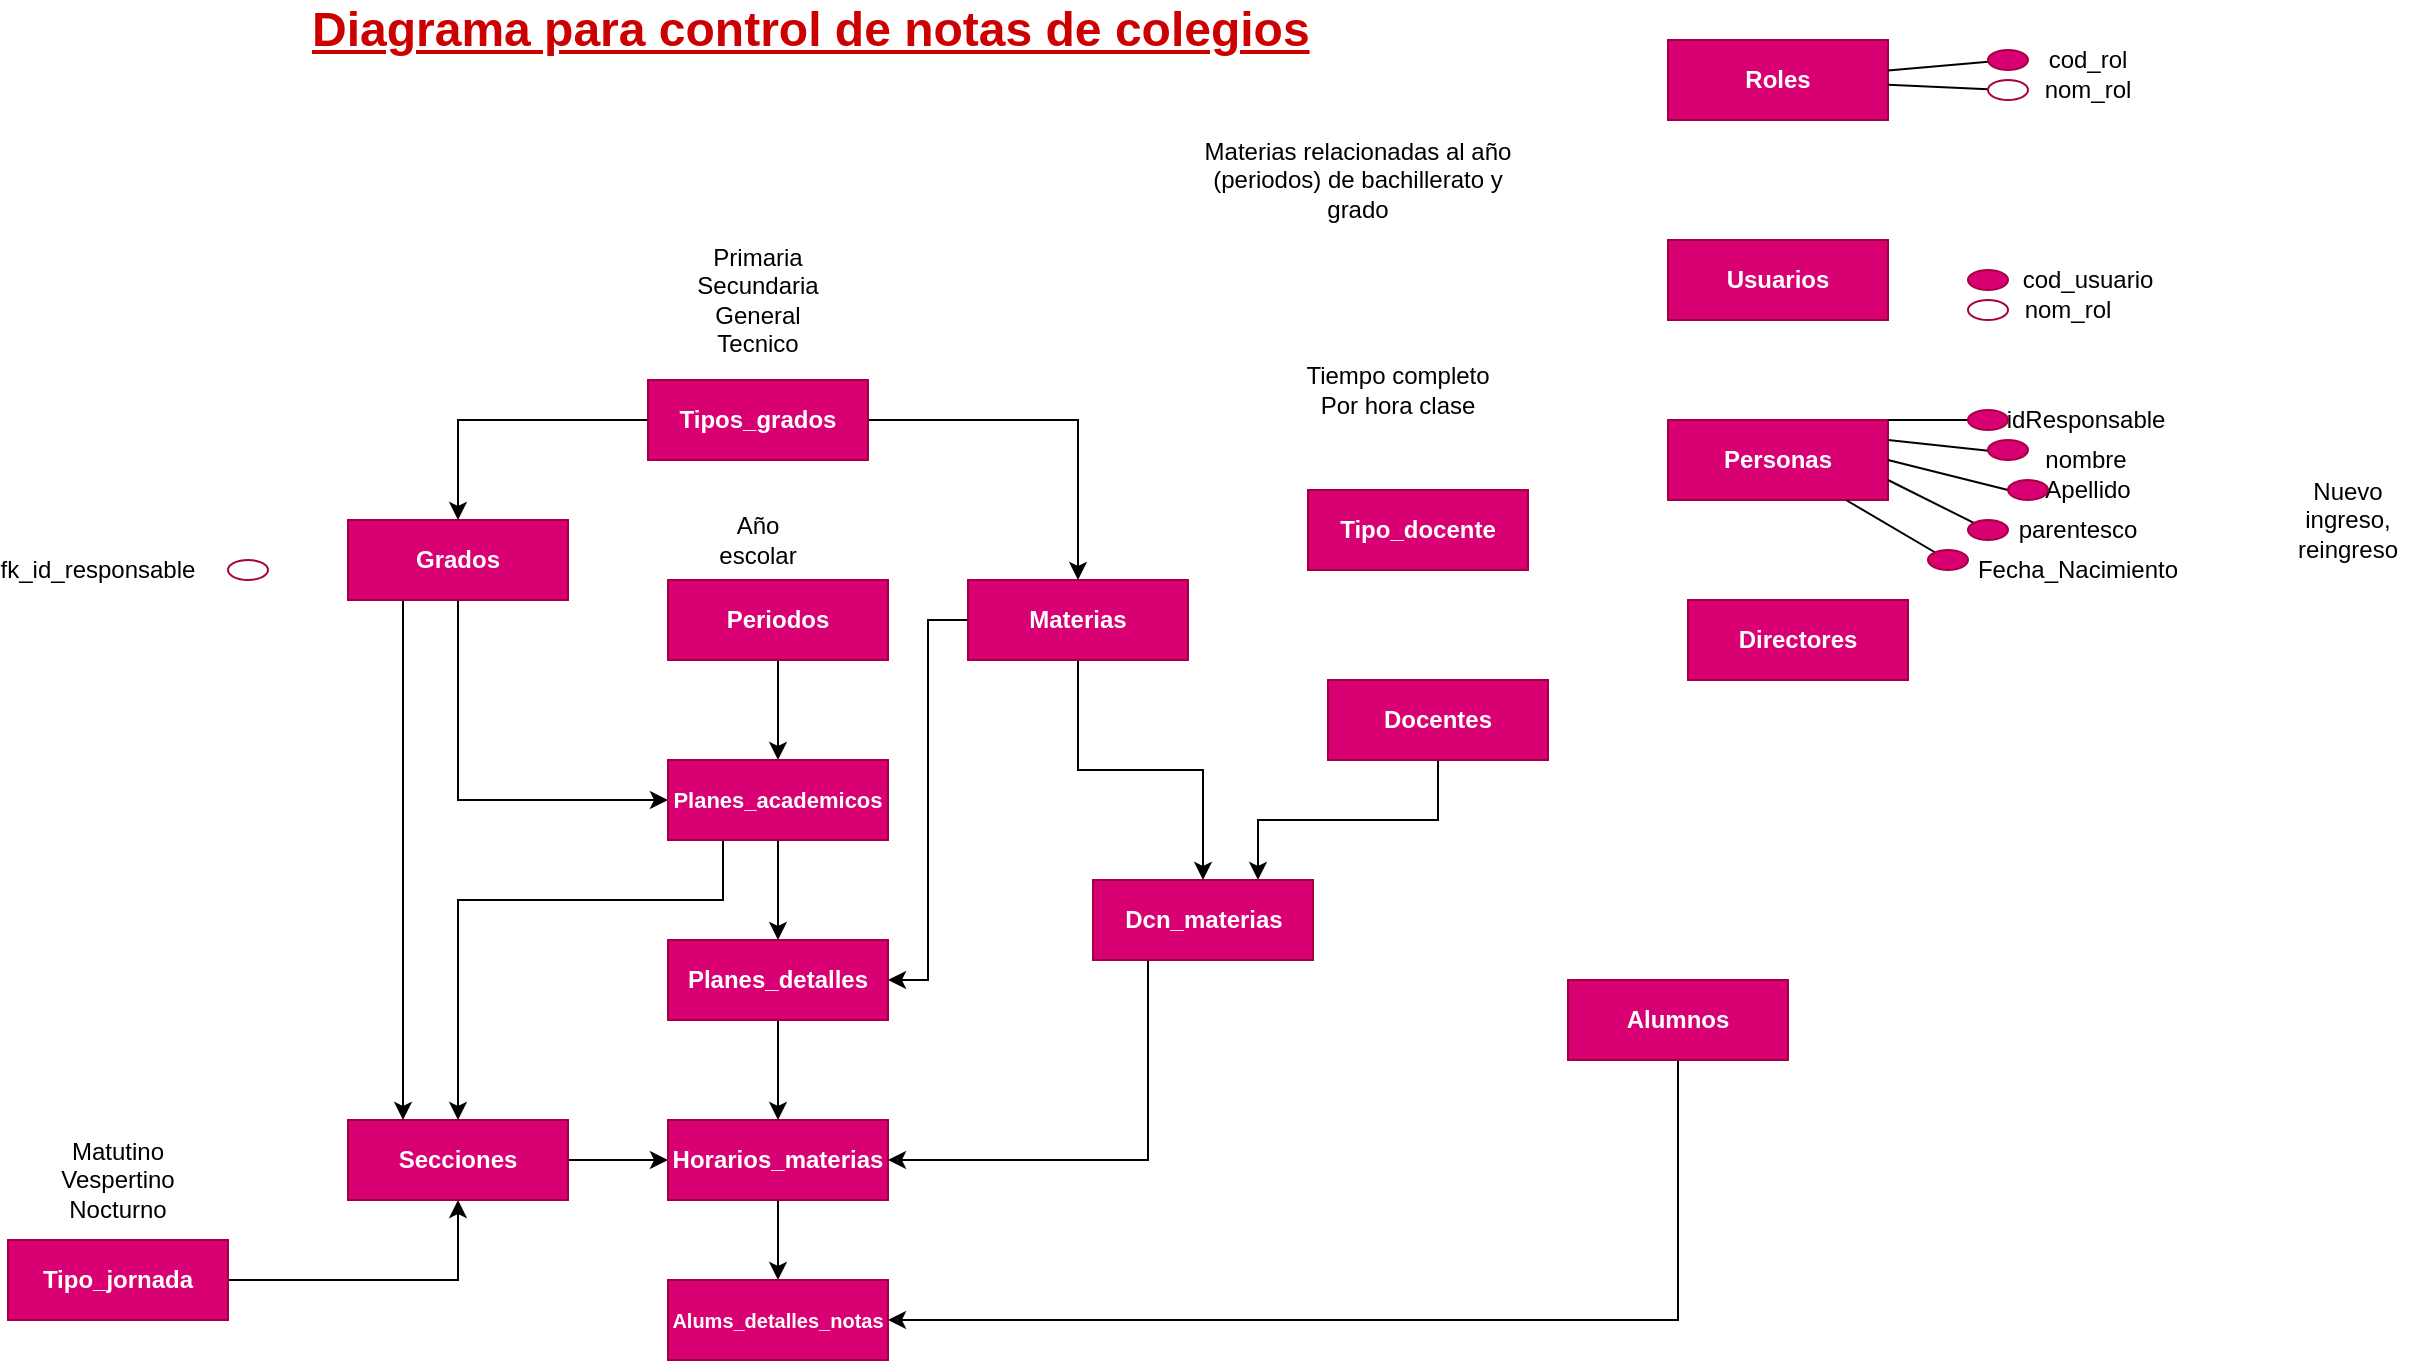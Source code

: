 <mxfile version="13.6.3" type="github">
  <diagram id="Z3SUOvgA0qH0jcRV_NoC" name="General">
    <mxGraphModel dx="1587" dy="572" grid="1" gridSize="10" guides="1" tooltips="1" connect="1" arrows="1" fold="1" page="1" pageScale="1" pageWidth="850" pageHeight="1100" math="0" shadow="0">
      <root>
        <mxCell id="0" />
        <mxCell id="1" parent="0" />
        <mxCell id="4XaMbFRDXjhc7i4ORzib-2" value="Usuarios" style="rounded=0;whiteSpace=wrap;html=1;fillColor=#d80073;strokeColor=#A50040;fontColor=#ffffff;fontStyle=1" parent="1" vertex="1">
          <mxGeometry x="580" y="140" width="110" height="40" as="geometry" />
        </mxCell>
        <mxCell id="b8lKw-kGKd8MyjRBLvb2-25" value="Roles" style="rounded=0;whiteSpace=wrap;html=1;fillColor=#d80073;strokeColor=#A50040;fontColor=#ffffff;fontStyle=1" parent="1" vertex="1">
          <mxGeometry x="580" y="40" width="110" height="40" as="geometry" />
        </mxCell>
        <mxCell id="b8lKw-kGKd8MyjRBLvb2-35" value="Personas" style="rounded=0;whiteSpace=wrap;html=1;fillColor=#d80073;strokeColor=#A50040;fontColor=#ffffff;fontStyle=1" parent="1" vertex="1">
          <mxGeometry x="580" y="230" width="110" height="40" as="geometry" />
        </mxCell>
        <mxCell id="b8lKw-kGKd8MyjRBLvb2-42" value="" style="group" parent="1" vertex="1" connectable="0">
          <mxGeometry x="740" y="45" width="20" height="10" as="geometry" />
        </mxCell>
        <mxCell id="b8lKw-kGKd8MyjRBLvb2-43" value="cod_rol" style="text;html=1;strokeColor=none;fillColor=none;align=center;verticalAlign=middle;whiteSpace=wrap;rounded=0;" parent="1" vertex="1">
          <mxGeometry x="770" y="40" width="40" height="20" as="geometry" />
        </mxCell>
        <mxCell id="b8lKw-kGKd8MyjRBLvb2-80" value="" style="edgeStyle=none;rounded=0;sketch=0;orthogonalLoop=1;jettySize=auto;html=1;shadow=0;endArrow=none;endFill=0;fontSize=10;" parent="1" source="b8lKw-kGKd8MyjRBLvb2-44" target="b8lKw-kGKd8MyjRBLvb2-25" edge="1">
          <mxGeometry relative="1" as="geometry" />
        </mxCell>
        <mxCell id="b8lKw-kGKd8MyjRBLvb2-44" value="" style="ellipse;whiteSpace=wrap;html=1;strokeColor=#A50040;fontColor=#ffffff;fillColor=#FFFFFF;" parent="1" vertex="1">
          <mxGeometry x="740" y="60" width="20" height="10" as="geometry" />
        </mxCell>
        <mxCell id="b8lKw-kGKd8MyjRBLvb2-46" value="nom_rol" style="text;html=1;strokeColor=none;fillColor=none;align=center;verticalAlign=middle;whiteSpace=wrap;rounded=0;" parent="1" vertex="1">
          <mxGeometry x="770" y="55" width="40" height="20" as="geometry" />
        </mxCell>
        <mxCell id="GyppBiyQgEA9VhqEIzXW-10" style="edgeStyle=orthogonalEdgeStyle;rounded=0;orthogonalLoop=1;jettySize=auto;html=1;exitX=0.5;exitY=1;exitDx=0;exitDy=0;entryX=0.75;entryY=0;entryDx=0;entryDy=0;" edge="1" parent="1" source="b8lKw-kGKd8MyjRBLvb2-47" target="GyppBiyQgEA9VhqEIzXW-7">
          <mxGeometry relative="1" as="geometry" />
        </mxCell>
        <mxCell id="b8lKw-kGKd8MyjRBLvb2-47" value="Docentes" style="rounded=0;whiteSpace=wrap;html=1;fillColor=#d80073;strokeColor=#A50040;fontColor=#ffffff;fontStyle=1" parent="1" vertex="1">
          <mxGeometry x="410" y="360" width="110" height="40" as="geometry" />
        </mxCell>
        <mxCell id="GyppBiyQgEA9VhqEIzXW-22" style="edgeStyle=orthogonalEdgeStyle;rounded=0;orthogonalLoop=1;jettySize=auto;html=1;entryX=1;entryY=0.5;entryDx=0;entryDy=0;fontSize=11;fontColor=#CC0000;exitX=0.5;exitY=1;exitDx=0;exitDy=0;" edge="1" parent="1" source="b8lKw-kGKd8MyjRBLvb2-48" target="GyppBiyQgEA9VhqEIzXW-19">
          <mxGeometry relative="1" as="geometry" />
        </mxCell>
        <mxCell id="b8lKw-kGKd8MyjRBLvb2-48" value="Alumnos" style="rounded=0;whiteSpace=wrap;html=1;fillColor=#d80073;strokeColor=#A50040;fontColor=#ffffff;fontStyle=1" parent="1" vertex="1">
          <mxGeometry x="530" y="510" width="110" height="40" as="geometry" />
        </mxCell>
        <mxCell id="b8lKw-kGKd8MyjRBLvb2-49" value="Directores" style="rounded=0;whiteSpace=wrap;html=1;fillColor=#d80073;strokeColor=#A50040;fontColor=#ffffff;fontStyle=1" parent="1" vertex="1">
          <mxGeometry x="590" y="320" width="110" height="40" as="geometry" />
        </mxCell>
        <mxCell id="b8lKw-kGKd8MyjRBLvb2-79" value="" style="rounded=0;orthogonalLoop=1;jettySize=auto;html=1;fontSize=10;sketch=0;shadow=0;endArrow=none;endFill=0;" parent="1" source="b8lKw-kGKd8MyjRBLvb2-52" target="b8lKw-kGKd8MyjRBLvb2-25" edge="1">
          <mxGeometry relative="1" as="geometry" />
        </mxCell>
        <mxCell id="b8lKw-kGKd8MyjRBLvb2-52" value="" style="ellipse;whiteSpace=wrap;html=1;strokeColor=#A50040;fontColor=#ffffff;fillColor=#d80073;" parent="1" vertex="1">
          <mxGeometry x="740" y="45" width="20" height="10" as="geometry" />
        </mxCell>
        <mxCell id="b8lKw-kGKd8MyjRBLvb2-61" value="cod_usuario" style="text;html=1;strokeColor=none;fillColor=none;align=center;verticalAlign=middle;whiteSpace=wrap;rounded=0;" parent="1" vertex="1">
          <mxGeometry x="760" y="150" width="60" height="20" as="geometry" />
        </mxCell>
        <mxCell id="b8lKw-kGKd8MyjRBLvb2-62" value="" style="ellipse;whiteSpace=wrap;html=1;strokeColor=#A50040;fontColor=#ffffff;fillColor=#d80073;" parent="1" vertex="1">
          <mxGeometry x="730" y="155" width="20" height="10" as="geometry" />
        </mxCell>
        <mxCell id="b8lKw-kGKd8MyjRBLvb2-63" value="" style="ellipse;whiteSpace=wrap;html=1;strokeColor=#A50040;fontColor=#ffffff;fillColor=#FFFFFF;" parent="1" vertex="1">
          <mxGeometry x="730" y="170" width="20" height="10" as="geometry" />
        </mxCell>
        <mxCell id="b8lKw-kGKd8MyjRBLvb2-64" value="nom_rol" style="text;html=1;strokeColor=none;fillColor=none;align=center;verticalAlign=middle;whiteSpace=wrap;rounded=0;" parent="1" vertex="1">
          <mxGeometry x="740" y="165" width="80" height="20" as="geometry" />
        </mxCell>
        <mxCell id="NR2YaWxbIULWB_psVSaY-26" style="edgeStyle=orthogonalEdgeStyle;rounded=0;orthogonalLoop=1;jettySize=auto;html=1;entryX=1;entryY=0.5;entryDx=0;entryDy=0;fontSize=12;" parent="1" source="b8lKw-kGKd8MyjRBLvb2-65" target="NR2YaWxbIULWB_psVSaY-25" edge="1">
          <mxGeometry relative="1" as="geometry" />
        </mxCell>
        <mxCell id="GyppBiyQgEA9VhqEIzXW-9" style="edgeStyle=orthogonalEdgeStyle;rounded=0;orthogonalLoop=1;jettySize=auto;html=1;exitX=0.5;exitY=1;exitDx=0;exitDy=0;entryX=0.5;entryY=0;entryDx=0;entryDy=0;" edge="1" parent="1" source="b8lKw-kGKd8MyjRBLvb2-65" target="GyppBiyQgEA9VhqEIzXW-7">
          <mxGeometry relative="1" as="geometry" />
        </mxCell>
        <mxCell id="b8lKw-kGKd8MyjRBLvb2-65" value="Materias" style="rounded=0;whiteSpace=wrap;html=1;fillColor=#d80073;strokeColor=#A50040;fontColor=#ffffff;fontStyle=1" parent="1" vertex="1">
          <mxGeometry x="230" y="310" width="110" height="40" as="geometry" />
        </mxCell>
        <mxCell id="NR2YaWxbIULWB_psVSaY-22" style="edgeStyle=orthogonalEdgeStyle;rounded=0;orthogonalLoop=1;jettySize=auto;html=1;exitX=0.5;exitY=1;exitDx=0;exitDy=0;entryX=0.5;entryY=0;entryDx=0;entryDy=0;fontSize=12;" parent="1" source="b8lKw-kGKd8MyjRBLvb2-66" target="NR2YaWxbIULWB_psVSaY-19" edge="1">
          <mxGeometry relative="1" as="geometry" />
        </mxCell>
        <mxCell id="b8lKw-kGKd8MyjRBLvb2-66" value="Periodos" style="rounded=0;whiteSpace=wrap;html=1;fillColor=#d80073;strokeColor=#A50040;fontColor=#ffffff;fontStyle=1" parent="1" vertex="1">
          <mxGeometry x="80" y="310" width="110" height="40" as="geometry" />
        </mxCell>
        <mxCell id="b8lKw-kGKd8MyjRBLvb2-68" value="Materias relacionadas al año (periodos) de bachillerato y grado" style="text;html=1;strokeColor=none;fillColor=none;align=center;verticalAlign=middle;whiteSpace=wrap;rounded=0;" parent="1" vertex="1">
          <mxGeometry x="340" y="100" width="170" height="20" as="geometry" />
        </mxCell>
        <mxCell id="b8lKw-kGKd8MyjRBLvb2-72" value="Año escolar" style="text;html=1;strokeColor=none;fillColor=none;align=center;verticalAlign=middle;whiteSpace=wrap;rounded=0;" parent="1" vertex="1">
          <mxGeometry x="105" y="280" width="40" height="20" as="geometry" />
        </mxCell>
        <mxCell id="GyppBiyQgEA9VhqEIzXW-6" style="edgeStyle=orthogonalEdgeStyle;rounded=0;orthogonalLoop=1;jettySize=auto;html=1;exitX=1;exitY=0.5;exitDx=0;exitDy=0;entryX=0;entryY=0.5;entryDx=0;entryDy=0;" edge="1" parent="1" source="b8lKw-kGKd8MyjRBLvb2-74" target="NR2YaWxbIULWB_psVSaY-3">
          <mxGeometry relative="1" as="geometry" />
        </mxCell>
        <mxCell id="b8lKw-kGKd8MyjRBLvb2-74" value="Secciones" style="rounded=0;whiteSpace=wrap;html=1;fillColor=#d80073;strokeColor=#A50040;fontColor=#ffffff;fontStyle=1" parent="1" vertex="1">
          <mxGeometry x="-80" y="580" width="110" height="40" as="geometry" />
        </mxCell>
        <mxCell id="NR2YaWxbIULWB_psVSaY-20" style="edgeStyle=orthogonalEdgeStyle;rounded=0;orthogonalLoop=1;jettySize=auto;html=1;exitX=0.5;exitY=1;exitDx=0;exitDy=0;entryX=0;entryY=0.5;entryDx=0;entryDy=0;fontSize=12;" parent="1" source="b8lKw-kGKd8MyjRBLvb2-75" target="NR2YaWxbIULWB_psVSaY-19" edge="1">
          <mxGeometry relative="1" as="geometry" />
        </mxCell>
        <mxCell id="GyppBiyQgEA9VhqEIzXW-1" style="edgeStyle=orthogonalEdgeStyle;rounded=0;orthogonalLoop=1;jettySize=auto;html=1;exitX=0.25;exitY=1;exitDx=0;exitDy=0;entryX=0.25;entryY=0;entryDx=0;entryDy=0;" edge="1" parent="1" source="b8lKw-kGKd8MyjRBLvb2-75" target="b8lKw-kGKd8MyjRBLvb2-74">
          <mxGeometry relative="1" as="geometry" />
        </mxCell>
        <mxCell id="b8lKw-kGKd8MyjRBLvb2-75" value="Grados" style="rounded=0;whiteSpace=wrap;html=1;fillColor=#d80073;strokeColor=#A50040;fontColor=#ffffff;fontStyle=1" parent="1" vertex="1">
          <mxGeometry x="-80" y="280" width="110" height="40" as="geometry" />
        </mxCell>
        <mxCell id="NR2YaWxbIULWB_psVSaY-11" style="edgeStyle=orthogonalEdgeStyle;rounded=0;orthogonalLoop=1;jettySize=auto;html=1;entryX=0.5;entryY=0;entryDx=0;entryDy=0;" parent="1" source="b8lKw-kGKd8MyjRBLvb2-77" target="b8lKw-kGKd8MyjRBLvb2-65" edge="1">
          <mxGeometry relative="1" as="geometry" />
        </mxCell>
        <mxCell id="NR2YaWxbIULWB_psVSaY-12" style="edgeStyle=orthogonalEdgeStyle;rounded=0;orthogonalLoop=1;jettySize=auto;html=1;" parent="1" source="b8lKw-kGKd8MyjRBLvb2-77" target="b8lKw-kGKd8MyjRBLvb2-75" edge="1">
          <mxGeometry relative="1" as="geometry" />
        </mxCell>
        <mxCell id="b8lKw-kGKd8MyjRBLvb2-77" value="Tipos_grados" style="rounded=0;whiteSpace=wrap;html=1;fillColor=#d80073;strokeColor=#A50040;fontColor=#ffffff;fontStyle=1" parent="1" vertex="1">
          <mxGeometry x="70" y="210" width="110" height="40" as="geometry" />
        </mxCell>
        <mxCell id="b8lKw-kGKd8MyjRBLvb2-78" value="Primaria&lt;br&gt;Secundaria&lt;br&gt;General&lt;br&gt;Tecnico&lt;br&gt;" style="text;html=1;strokeColor=none;fillColor=none;align=center;verticalAlign=middle;whiteSpace=wrap;rounded=0;" parent="1" vertex="1">
          <mxGeometry x="105" y="150" width="40" height="40" as="geometry" />
        </mxCell>
        <mxCell id="GyppBiyQgEA9VhqEIzXW-26" style="edgeStyle=orthogonalEdgeStyle;rounded=0;orthogonalLoop=1;jettySize=auto;html=1;exitX=0.5;exitY=1;exitDx=0;exitDy=0;fontSize=11;fontColor=#CC0000;" edge="1" parent="1" source="NR2YaWxbIULWB_psVSaY-3" target="GyppBiyQgEA9VhqEIzXW-19">
          <mxGeometry relative="1" as="geometry">
            <mxPoint x="135" y="680" as="targetPoint" />
          </mxGeometry>
        </mxCell>
        <mxCell id="NR2YaWxbIULWB_psVSaY-3" value="Horarios_materias" style="rounded=0;whiteSpace=wrap;html=1;fillColor=#d80073;strokeColor=#A50040;fontColor=#ffffff;fontStyle=1" parent="1" vertex="1">
          <mxGeometry x="80" y="580" width="110" height="40" as="geometry" />
        </mxCell>
        <mxCell id="GyppBiyQgEA9VhqEIzXW-17" value="" style="edgeStyle=orthogonalEdgeStyle;rounded=0;orthogonalLoop=1;jettySize=auto;html=1;" edge="1" parent="1" source="NR2YaWxbIULWB_psVSaY-4" target="b8lKw-kGKd8MyjRBLvb2-74">
          <mxGeometry relative="1" as="geometry" />
        </mxCell>
        <mxCell id="NR2YaWxbIULWB_psVSaY-4" value="Tipo_jornada" style="rounded=0;whiteSpace=wrap;html=1;fillColor=#d80073;strokeColor=#A50040;fontColor=#ffffff;fontStyle=1" parent="1" vertex="1">
          <mxGeometry x="-250" y="640" width="110" height="40" as="geometry" />
        </mxCell>
        <mxCell id="NR2YaWxbIULWB_psVSaY-5" value="Matutino&lt;br&gt;Vespertino&lt;br&gt;Nocturno" style="text;html=1;strokeColor=none;fillColor=none;align=center;verticalAlign=middle;whiteSpace=wrap;rounded=0;" parent="1" vertex="1">
          <mxGeometry x="-215" y="600" width="40" height="20" as="geometry" />
        </mxCell>
        <mxCell id="NR2YaWxbIULWB_psVSaY-16" value="Tipo_docente" style="rounded=0;whiteSpace=wrap;html=1;fillColor=#d80073;strokeColor=#A50040;fontColor=#ffffff;fontStyle=1" parent="1" vertex="1">
          <mxGeometry x="400" y="265" width="110" height="40" as="geometry" />
        </mxCell>
        <mxCell id="NR2YaWxbIULWB_psVSaY-17" value="Tiempo completo&lt;br&gt;Por hora clase" style="text;html=1;strokeColor=none;fillColor=none;align=center;verticalAlign=middle;whiteSpace=wrap;rounded=0;fontSize=12;" parent="1" vertex="1">
          <mxGeometry x="370" y="200" width="150" height="30" as="geometry" />
        </mxCell>
        <mxCell id="NR2YaWxbIULWB_psVSaY-18" value="Nuevo ingreso, reingreso" style="text;html=1;strokeColor=none;fillColor=none;align=center;verticalAlign=middle;whiteSpace=wrap;rounded=0;fontSize=12;" parent="1" vertex="1">
          <mxGeometry x="880" y="270" width="80" height="20" as="geometry" />
        </mxCell>
        <mxCell id="NR2YaWxbIULWB_psVSaY-27" value="" style="edgeStyle=orthogonalEdgeStyle;rounded=0;orthogonalLoop=1;jettySize=auto;html=1;fontSize=12;" parent="1" source="NR2YaWxbIULWB_psVSaY-19" target="NR2YaWxbIULWB_psVSaY-25" edge="1">
          <mxGeometry relative="1" as="geometry" />
        </mxCell>
        <mxCell id="GyppBiyQgEA9VhqEIzXW-3" style="edgeStyle=orthogonalEdgeStyle;rounded=0;orthogonalLoop=1;jettySize=auto;html=1;exitX=0.25;exitY=1;exitDx=0;exitDy=0;entryX=0.5;entryY=0;entryDx=0;entryDy=0;" edge="1" parent="1" source="NR2YaWxbIULWB_psVSaY-19" target="b8lKw-kGKd8MyjRBLvb2-74">
          <mxGeometry relative="1" as="geometry">
            <Array as="points">
              <mxPoint x="108" y="470" />
              <mxPoint x="-25" y="470" />
            </Array>
          </mxGeometry>
        </mxCell>
        <mxCell id="NR2YaWxbIULWB_psVSaY-19" value="Planes_academicos" style="rounded=0;whiteSpace=wrap;html=1;fillColor=#d80073;strokeColor=#A50040;fontColor=#ffffff;fontStyle=1;fontSize=11;" parent="1" vertex="1">
          <mxGeometry x="80" y="400" width="110" height="40" as="geometry" />
        </mxCell>
        <mxCell id="GyppBiyQgEA9VhqEIzXW-15" style="edgeStyle=orthogonalEdgeStyle;rounded=0;orthogonalLoop=1;jettySize=auto;html=1;exitX=0.5;exitY=1;exitDx=0;exitDy=0;entryX=0.5;entryY=0;entryDx=0;entryDy=0;" edge="1" parent="1" source="NR2YaWxbIULWB_psVSaY-25" target="NR2YaWxbIULWB_psVSaY-3">
          <mxGeometry relative="1" as="geometry" />
        </mxCell>
        <mxCell id="NR2YaWxbIULWB_psVSaY-25" value="Planes_detalles" style="rounded=0;whiteSpace=wrap;html=1;fillColor=#d80073;strokeColor=#A50040;fontColor=#ffffff;fontStyle=1" parent="1" vertex="1">
          <mxGeometry x="80" y="490" width="110" height="40" as="geometry" />
        </mxCell>
        <mxCell id="NR2YaWxbIULWB_psVSaY-28" value="" style="ellipse;whiteSpace=wrap;html=1;strokeColor=#A50040;fontColor=#ffffff;fillColor=#FFFFFF;" parent="1" vertex="1">
          <mxGeometry x="-140" y="300" width="20" height="10" as="geometry" />
        </mxCell>
        <mxCell id="NR2YaWxbIULWB_psVSaY-29" value="fk_id_responsable" style="text;html=1;strokeColor=none;fillColor=none;align=center;verticalAlign=middle;whiteSpace=wrap;rounded=0;fontSize=12;" parent="1" vertex="1">
          <mxGeometry x="-250" y="295" width="90" height="20" as="geometry" />
        </mxCell>
        <mxCell id="AFqO68eLZn9aOLBoOMBV-13" value="idResponsable" style="text;html=1;strokeColor=none;fillColor=none;align=center;verticalAlign=middle;whiteSpace=wrap;rounded=0;" vertex="1" parent="1">
          <mxGeometry x="749" y="220" width="80" height="20" as="geometry" />
        </mxCell>
        <mxCell id="AFqO68eLZn9aOLBoOMBV-14" value="" style="rounded=0;orthogonalLoop=1;jettySize=auto;html=1;fontSize=10;sketch=0;shadow=0;endArrow=none;endFill=0;entryX=1;entryY=0;entryDx=0;entryDy=0;" edge="1" parent="1" source="AFqO68eLZn9aOLBoOMBV-39" target="b8lKw-kGKd8MyjRBLvb2-35">
          <mxGeometry relative="1" as="geometry">
            <mxPoint x="740" y="230" as="sourcePoint" />
            <mxPoint x="689.86" y="247.197" as="targetPoint" />
          </mxGeometry>
        </mxCell>
        <mxCell id="AFqO68eLZn9aOLBoOMBV-19" value="nombre" style="text;html=1;strokeColor=none;fillColor=none;align=center;verticalAlign=middle;whiteSpace=wrap;rounded=0;" vertex="1" parent="1">
          <mxGeometry x="749" y="240" width="80" height="20" as="geometry" />
        </mxCell>
        <mxCell id="AFqO68eLZn9aOLBoOMBV-20" value="Apellido" style="text;html=1;strokeColor=none;fillColor=none;align=center;verticalAlign=middle;whiteSpace=wrap;rounded=0;" vertex="1" parent="1">
          <mxGeometry x="750" y="255" width="80" height="20" as="geometry" />
        </mxCell>
        <mxCell id="AFqO68eLZn9aOLBoOMBV-21" value="Fecha_Nacimiento" style="text;html=1;strokeColor=none;fillColor=none;align=center;verticalAlign=middle;whiteSpace=wrap;rounded=0;" vertex="1" parent="1">
          <mxGeometry x="745" y="295" width="80" height="20" as="geometry" />
        </mxCell>
        <mxCell id="AFqO68eLZn9aOLBoOMBV-25" value="" style="edgeStyle=none;rounded=0;sketch=0;orthogonalLoop=1;jettySize=auto;html=1;shadow=0;endArrow=none;endFill=0;fontSize=10;" edge="1" parent="1">
          <mxGeometry relative="1" as="geometry">
            <mxPoint x="746" y="246" as="sourcePoint" />
            <mxPoint x="690" y="240" as="targetPoint" />
          </mxGeometry>
        </mxCell>
        <mxCell id="GyppBiyQgEA9VhqEIzXW-11" style="edgeStyle=orthogonalEdgeStyle;rounded=0;orthogonalLoop=1;jettySize=auto;html=1;exitX=0.25;exitY=1;exitDx=0;exitDy=0;entryX=1;entryY=0.5;entryDx=0;entryDy=0;" edge="1" parent="1" source="GyppBiyQgEA9VhqEIzXW-7" target="NR2YaWxbIULWB_psVSaY-3">
          <mxGeometry relative="1" as="geometry" />
        </mxCell>
        <mxCell id="AFqO68eLZn9aOLBoOMBV-29" value="" style="edgeStyle=none;rounded=0;sketch=0;orthogonalLoop=1;jettySize=auto;html=1;shadow=0;endArrow=none;endFill=0;fontSize=10;exitX=0;exitY=0.5;exitDx=0;exitDy=0;entryX=1;entryY=0.5;entryDx=0;entryDy=0;" edge="1" parent="1" source="AFqO68eLZn9aOLBoOMBV-36" target="b8lKw-kGKd8MyjRBLvb2-35">
          <mxGeometry relative="1" as="geometry">
            <mxPoint x="740.002" y="266.137" as="sourcePoint" />
            <mxPoint x="689.98" y="263.861" as="targetPoint" />
          </mxGeometry>
        </mxCell>
        <mxCell id="GyppBiyQgEA9VhqEIzXW-7" value="Dcn_materias" style="rounded=0;whiteSpace=wrap;html=1;fillColor=#d80073;strokeColor=#A50040;fontColor=#ffffff;fontStyle=1" vertex="1" parent="1">
          <mxGeometry x="292.5" y="460" width="110" height="40" as="geometry" />
        </mxCell>
        <mxCell id="AFqO68eLZn9aOLBoOMBV-32" value="" style="edgeStyle=none;rounded=0;sketch=0;orthogonalLoop=1;jettySize=auto;html=1;shadow=0;endArrow=none;endFill=0;fontSize=10;exitX=0;exitY=0;exitDx=0;exitDy=0;" edge="1" parent="1" source="AFqO68eLZn9aOLBoOMBV-53">
          <mxGeometry relative="1" as="geometry">
            <mxPoint x="740" y="280" as="sourcePoint" />
            <mxPoint x="690" y="260" as="targetPoint" />
          </mxGeometry>
        </mxCell>
        <mxCell id="GyppBiyQgEA9VhqEIzXW-18" value="Diagrama para control de notas de colegios" style="text;html=1;align=left;verticalAlign=middle;whiteSpace=wrap;rounded=0;fontStyle=5;fontSize=24;labelBorderColor=none;labelBackgroundColor=none;fontColor=#CC0000;" vertex="1" parent="1">
          <mxGeometry x="-100" y="25" width="570" height="20" as="geometry" />
        </mxCell>
        <mxCell id="AFqO68eLZn9aOLBoOMBV-33" value="" style="edgeStyle=none;rounded=0;sketch=0;orthogonalLoop=1;jettySize=auto;html=1;shadow=0;endArrow=none;endFill=0;fontSize=10;" edge="1" parent="1" target="b8lKw-kGKd8MyjRBLvb2-35">
          <mxGeometry relative="1" as="geometry">
            <mxPoint x="720" y="300" as="sourcePoint" />
            <mxPoint x="700" y="270" as="targetPoint" />
          </mxGeometry>
        </mxCell>
        <mxCell id="GyppBiyQgEA9VhqEIzXW-19" value="Alums_detalles_notas" style="rounded=0;whiteSpace=wrap;html=1;fillColor=#d80073;strokeColor=#A50040;fontColor=#ffffff;fontStyle=1;labelPosition=center;verticalLabelPosition=middle;align=center;verticalAlign=middle;fontSize=10;" vertex="1" parent="1">
          <mxGeometry x="80" y="660" width="110" height="40" as="geometry" />
        </mxCell>
        <mxCell id="AFqO68eLZn9aOLBoOMBV-36" value="" style="ellipse;whiteSpace=wrap;html=1;strokeColor=#A50040;fontColor=#ffffff;fillColor=#d80073;" vertex="1" parent="1">
          <mxGeometry x="750" y="260" width="20" height="10" as="geometry" />
        </mxCell>
        <mxCell id="AFqO68eLZn9aOLBoOMBV-39" value="" style="ellipse;whiteSpace=wrap;html=1;strokeColor=#A50040;fontColor=#ffffff;fillColor=#d80073;" vertex="1" parent="1">
          <mxGeometry x="730" y="225" width="20" height="10" as="geometry" />
        </mxCell>
        <mxCell id="AFqO68eLZn9aOLBoOMBV-44" value="" style="ellipse;whiteSpace=wrap;html=1;strokeColor=#A50040;fontColor=#ffffff;fillColor=#d80073;" vertex="1" parent="1">
          <mxGeometry x="740" y="240" width="20" height="10" as="geometry" />
        </mxCell>
        <mxCell id="AFqO68eLZn9aOLBoOMBV-48" value="" style="ellipse;whiteSpace=wrap;html=1;strokeColor=#A50040;fontColor=#ffffff;fillColor=#d80073;" vertex="1" parent="1">
          <mxGeometry x="710" y="295" width="20" height="10" as="geometry" />
        </mxCell>
        <mxCell id="AFqO68eLZn9aOLBoOMBV-53" value="" style="ellipse;whiteSpace=wrap;html=1;strokeColor=#A50040;fontColor=#ffffff;fillColor=#d80073;" vertex="1" parent="1">
          <mxGeometry x="730" y="280" width="20" height="10" as="geometry" />
        </mxCell>
        <mxCell id="AFqO68eLZn9aOLBoOMBV-55" value="parentesco" style="text;html=1;strokeColor=none;fillColor=none;align=center;verticalAlign=middle;whiteSpace=wrap;rounded=0;" vertex="1" parent="1">
          <mxGeometry x="745" y="275" width="80" height="20" as="geometry" />
        </mxCell>
      </root>
    </mxGraphModel>
  </diagram>
</mxfile>
